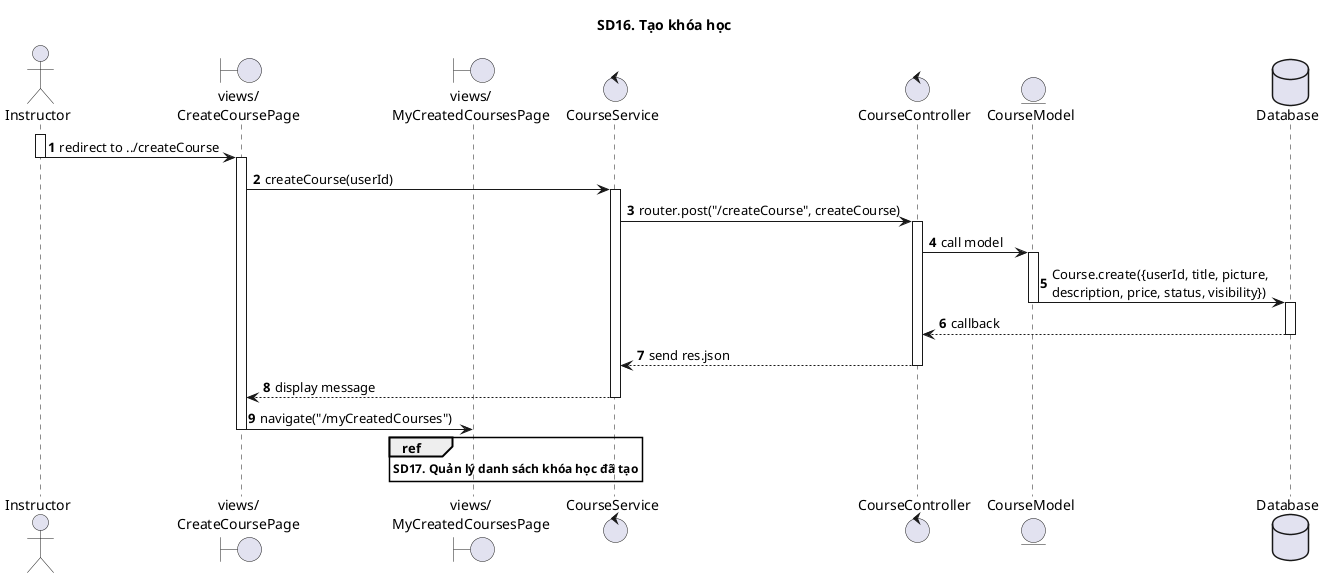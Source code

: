 @startuml SQ

autonumber

title SD16. Tạo khóa học

actor "Instructor" as Actor
boundary "views/\nCreateCoursePage" as CreateCoursePage
boundary "views/\nMyCreatedCoursesPage" as MyCreatedCoursesPage
control "CourseService"
control "CourseController"
entity "CourseModel"
database "Database" as Database

activate Actor
Actor -> CreateCoursePage: redirect to ../createCourse
deactivate Actor
activate CreateCoursePage
CreateCoursePage -> CourseService: createCourse(userId)
activate CourseService
CourseService -> CourseController: router.post("/createCourse", createCourse)
activate CourseController
CourseController -> CourseModel: call model
activate CourseModel
CourseModel -> Database: Course.create({userId, title, picture,\ndescription, price, status, visibility})
deactivate CourseModel
activate Database
Database --> CourseController: callback
deactivate Database
CourseController --> CourseService: send res.json
deactivate CourseController
CourseService --> CreateCoursePage: display message
deactivate CourseService
CreateCoursePage -> MyCreatedCoursesPage: navigate("/myCreatedCourses")
deactivate CreateCoursePage
ref over MyCreatedCoursesPage
**SD17. Quản lý danh sách khóa học đã tạo**
end ref

@enduml